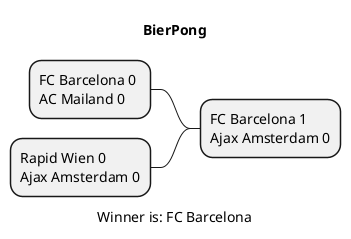 @startmindmap BierPong.png
title BierPong

- FC Barcelona 1 \nAjax Amsterdam 0

-- FC Barcelona 0 \nAC Mailand 0

-- Rapid Wien 0 \nAjax Amsterdam 0
caption Winner is: FC Barcelona
@endmindmap
